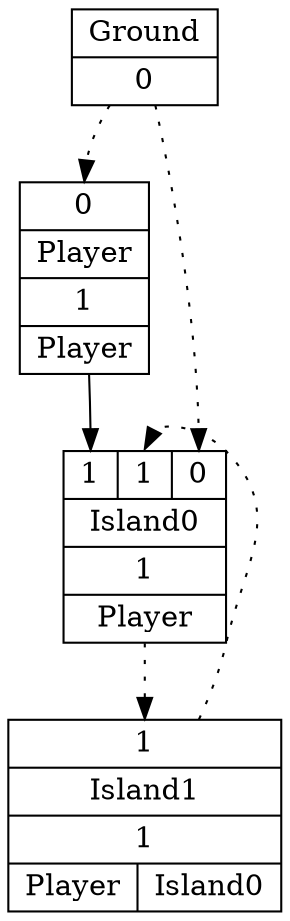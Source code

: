 digraph G {
node [shape=record];
Player[ label ="{{<GroundP>0}|{Player}|<PlayerOUT>1|{Player}}"];
Ground[ label ="{{Ground}|<GroundOUT>0}"];
Island0[ label ="{{<Player>1|<Island1P>1|<GroundP>0}|{Island0}|<Island0OUT>1|{Player}}"];
Island1[ label ="{{<Island0P>1}|{Island1}|<Island1OUT>1|{Player|Island0}}"];
	"Ground" -> "Player":GroundP [style=dotted];
	"Player" -> "Island0":Player;
	"Island1" -> "Island0":Island1P [style=dotted];
	"Ground" -> "Island0":GroundP [style=dotted];
	"Island0" -> "Island1":Island0P [style=dotted];
}